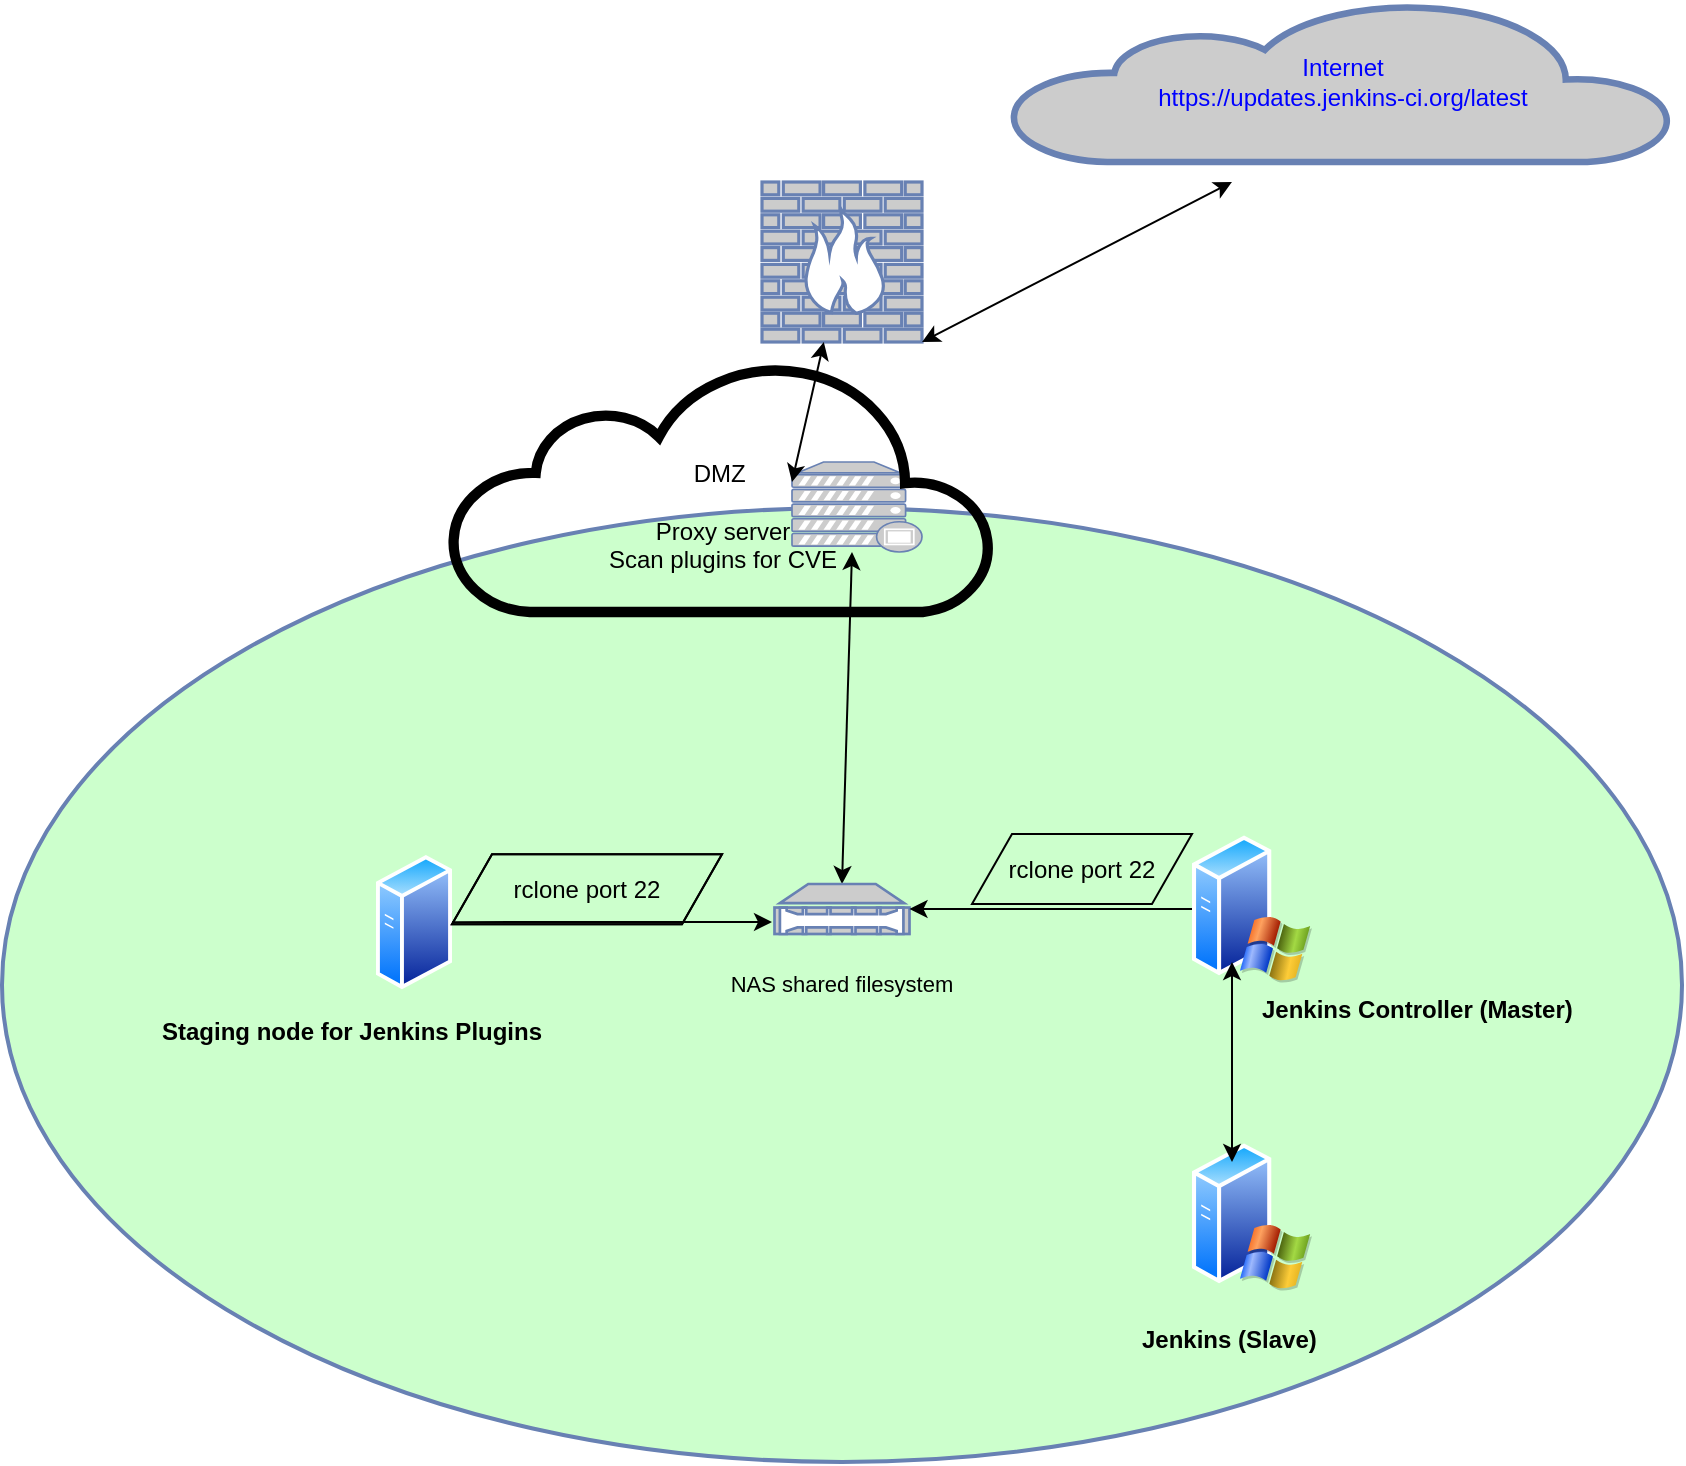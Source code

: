 <mxfile version="14.8.2" type="github">
  <diagram name="Page-1" id="80d4a630-b321-0f5e-ff81-c5a36ef4752d">
    <mxGraphModel dx="2515" dy="696" grid="1" gridSize="10" guides="1" tooltips="1" connect="1" arrows="1" fold="1" page="1" pageScale="1" pageWidth="1100" pageHeight="850" background="none" math="0" shadow="0">
      <root>
        <mxCell id="0" />
        <mxCell id="1" parent="0" />
        <mxCell id="5c82df7aa0dc6260-15" value="&lt;font style=&quot;font-size: 11px&quot;&gt;&lt;br&gt;NAS shared filesystem&lt;br&gt;&lt;/font&gt;" style="ellipse;whiteSpace=wrap;html=1;rounded=1;shadow=0;comic=0;labelBackgroundColor=none;strokeColor=#6881B3;strokeWidth=2;fillColor=#CCFFCC;fontFamily=Helvetica;fontSize=22;fontColor=#000000;verticalAlign=middle;gradientColor=none;gradientDirection=north;spacingBottom=36;" parent="1" vertex="1">
          <mxGeometry x="-355" y="313" width="840" height="477" as="geometry" />
        </mxCell>
        <mxCell id="n6AHcon2Cn4pnh10fK8--1" value="" style="fontColor=#0066CC;verticalAlign=top;verticalLabelPosition=bottom;labelPosition=center;align=center;html=1;outlineConnect=0;fillColor=#CCCCCC;strokeColor=#6881B3;gradientColor=none;gradientDirection=north;strokeWidth=2;shape=mxgraph.networks.firewall;" vertex="1" parent="1">
          <mxGeometry x="25" y="150" width="80" height="80" as="geometry" />
        </mxCell>
        <mxCell id="n6AHcon2Cn4pnh10fK8--6" value="" style="fontColor=#0066CC;verticalAlign=top;verticalLabelPosition=bottom;labelPosition=center;align=center;html=1;outlineConnect=0;fillColor=#CCCCCC;strokeColor=#6881B3;gradientColor=none;gradientDirection=north;strokeWidth=2;shape=mxgraph.networks.proxy_server;" vertex="1" parent="1">
          <mxGeometry x="40" y="290" width="65" height="45" as="geometry" />
        </mxCell>
        <mxCell id="n6AHcon2Cn4pnh10fK8--7" value="&lt;br&gt;&lt;br&gt;DMZ&amp;nbsp;&lt;br&gt;&lt;br&gt;Proxy server&lt;br&gt;Scan plugins for CVE" style="html=1;outlineConnect=0;gradientDirection=north;strokeWidth=2;shape=mxgraph.networks.cloud;fillColor=none;" vertex="1" parent="1">
          <mxGeometry x="-130" y="240" width="270" height="125" as="geometry" />
        </mxCell>
        <mxCell id="n6AHcon2Cn4pnh10fK8--8" value="&lt;font color=&quot;#0000ff&quot;&gt;Internet&lt;br&gt;https://updates.jenkins-ci.org/latest&lt;/font&gt;" style="html=1;outlineConnect=0;fillColor=#CCCCCC;strokeColor=#6881B3;gradientColor=none;gradientDirection=north;strokeWidth=2;shape=mxgraph.networks.cloud;fontColor=#ffffff;" vertex="1" parent="1">
          <mxGeometry x="150" y="60" width="330" height="80" as="geometry" />
        </mxCell>
        <mxCell id="n6AHcon2Cn4pnh10fK8--9" value="" style="endArrow=classic;startArrow=classic;html=1;exitX=1;exitY=1;exitDx=0;exitDy=0;exitPerimeter=0;" edge="1" parent="1" source="n6AHcon2Cn4pnh10fK8--1">
          <mxGeometry width="50" height="50" relative="1" as="geometry">
            <mxPoint x="210" y="200" as="sourcePoint" />
            <mxPoint x="260" y="150" as="targetPoint" />
          </mxGeometry>
        </mxCell>
        <mxCell id="n6AHcon2Cn4pnh10fK8--10" value="" style="endArrow=classic;startArrow=classic;html=1;exitX=0.5;exitY=0;exitDx=0;exitDy=0;exitPerimeter=0;" edge="1" parent="1" source="n6AHcon2Cn4pnh10fK8--12">
          <mxGeometry width="50" height="50" relative="1" as="geometry">
            <mxPoint x="50" y="380" as="sourcePoint" />
            <mxPoint x="70" y="335" as="targetPoint" />
          </mxGeometry>
        </mxCell>
        <mxCell id="n6AHcon2Cn4pnh10fK8--12" value="" style="fontColor=#0066CC;verticalAlign=top;verticalLabelPosition=bottom;labelPosition=center;align=center;html=1;outlineConnect=0;fillColor=#CCCCCC;strokeColor=#6881B3;gradientColor=none;gradientDirection=north;strokeWidth=2;shape=mxgraph.networks.nas_filer;" vertex="1" parent="1">
          <mxGeometry x="31.25" y="501" width="67.5" height="25" as="geometry" />
        </mxCell>
        <mxCell id="n6AHcon2Cn4pnh10fK8--13" value="" style="endArrow=classic;startArrow=classic;html=1;" edge="1" parent="1" target="n6AHcon2Cn4pnh10fK8--1">
          <mxGeometry width="50" height="50" relative="1" as="geometry">
            <mxPoint x="40" y="300" as="sourcePoint" />
            <mxPoint x="90" y="250" as="targetPoint" />
          </mxGeometry>
        </mxCell>
        <mxCell id="n6AHcon2Cn4pnh10fK8--14" value="" style="aspect=fixed;perimeter=ellipsePerimeter;html=1;align=center;shadow=0;dashed=0;spacingTop=3;image;image=img/lib/active_directory/windows_server_2.svg;fillColor=none;" vertex="1" parent="1">
          <mxGeometry x="240" y="476" width="60" height="75" as="geometry" />
        </mxCell>
        <mxCell id="n6AHcon2Cn4pnh10fK8--15" value="" style="shape=image;html=1;verticalAlign=top;verticalLabelPosition=bottom;labelBackgroundColor=#ffffff;imageAspect=0;aspect=fixed;image=https://cdn1.iconfinder.com/data/icons/Futurosoft%20Icons%200.5.2/128x128/apps/redhat.png;fillColor=none;" vertex="1" parent="1">
          <mxGeometry x="-130" y="526" width="28" height="28" as="geometry" />
        </mxCell>
        <mxCell id="n6AHcon2Cn4pnh10fK8--16" value="" style="aspect=fixed;perimeter=ellipsePerimeter;html=1;align=center;shadow=0;dashed=0;spacingTop=3;image;image=img/lib/active_directory/generic_server.svg;fillColor=none;" vertex="1" parent="1">
          <mxGeometry x="-168" y="486.14" width="38" height="67.86" as="geometry" />
        </mxCell>
        <mxCell id="n6AHcon2Cn4pnh10fK8--23" value="" style="endArrow=classic;html=1;exitX=1;exitY=0.5;exitDx=0;exitDy=0;" edge="1" parent="1" source="n6AHcon2Cn4pnh10fK8--16">
          <mxGeometry width="50" height="50" relative="1" as="geometry">
            <mxPoint x="10" y="570" as="sourcePoint" />
            <mxPoint x="30" y="520" as="targetPoint" />
          </mxGeometry>
        </mxCell>
        <mxCell id="n6AHcon2Cn4pnh10fK8--26" value="" style="endArrow=classic;html=1;exitX=0;exitY=0.5;exitDx=0;exitDy=0;entryX=1;entryY=0.5;entryDx=0;entryDy=0;entryPerimeter=0;" edge="1" parent="1" source="n6AHcon2Cn4pnh10fK8--14" target="n6AHcon2Cn4pnh10fK8--12">
          <mxGeometry width="50" height="50" relative="1" as="geometry">
            <mxPoint x="10" y="560" as="sourcePoint" />
            <mxPoint x="60" y="510" as="targetPoint" />
          </mxGeometry>
        </mxCell>
        <mxCell id="n6AHcon2Cn4pnh10fK8--29" value="rclone port 22" style="shape=parallelogram;perimeter=parallelogramPerimeter;whiteSpace=wrap;html=1;fixedSize=1;fillColor=none;" vertex="1" parent="1">
          <mxGeometry x="-130" y="486.14" width="135" height="35" as="geometry" />
        </mxCell>
        <mxCell id="n6AHcon2Cn4pnh10fK8--30" value="&lt;br&gt;" style="shape=parallelogram;perimeter=parallelogramPerimeter;whiteSpace=wrap;html=1;fixedSize=1;fillColor=none;" vertex="1" parent="1">
          <mxGeometry x="-130" y="486.14" width="135" height="35" as="geometry" />
        </mxCell>
        <mxCell id="n6AHcon2Cn4pnh10fK8--31" value="rclone port 22" style="shape=parallelogram;perimeter=parallelogramPerimeter;whiteSpace=wrap;html=1;fixedSize=1;fillColor=none;" vertex="1" parent="1">
          <mxGeometry x="130" y="476" width="110" height="35" as="geometry" />
        </mxCell>
        <mxCell id="n6AHcon2Cn4pnh10fK8--32" value="&lt;h1&gt;&lt;font style=&quot;font-size: 12px&quot;&gt;Staging node for Jenkins Plugins&lt;/font&gt;&lt;/h1&gt;" style="text;html=1;strokeColor=none;fillColor=none;spacing=5;spacingTop=-20;whiteSpace=wrap;overflow=hidden;rounded=0;" vertex="1" parent="1">
          <mxGeometry x="-280" y="551" width="200" height="49" as="geometry" />
        </mxCell>
        <mxCell id="n6AHcon2Cn4pnh10fK8--34" value="&lt;h1&gt;&lt;font style=&quot;font-size: 12px&quot;&gt;Jenkins Controller (Master)&lt;/font&gt;&lt;/h1&gt;" style="text;html=1;strokeColor=none;fillColor=none;spacing=5;spacingTop=-20;whiteSpace=wrap;overflow=hidden;rounded=0;" vertex="1" parent="1">
          <mxGeometry x="270" y="540" width="165" height="40" as="geometry" />
        </mxCell>
        <mxCell id="n6AHcon2Cn4pnh10fK8--36" value="" style="aspect=fixed;perimeter=ellipsePerimeter;html=1;align=center;shadow=0;dashed=0;spacingTop=3;image;image=img/lib/active_directory/windows_server_2.svg;fillColor=none;" vertex="1" parent="1">
          <mxGeometry x="240" y="630" width="60" height="75" as="geometry" />
        </mxCell>
        <mxCell id="n6AHcon2Cn4pnh10fK8--37" value="&lt;h1&gt;&lt;font style=&quot;font-size: 12px&quot;&gt;Jenkins (Slave)&lt;/font&gt;&lt;/h1&gt;" style="text;html=1;strokeColor=none;fillColor=none;spacing=5;spacingTop=-20;whiteSpace=wrap;overflow=hidden;rounded=0;" vertex="1" parent="1">
          <mxGeometry x="210" y="705" width="105" height="39" as="geometry" />
        </mxCell>
        <mxCell id="n6AHcon2Cn4pnh10fK8--38" value="" style="endArrow=classic;startArrow=classic;html=1;" edge="1" parent="1">
          <mxGeometry width="50" height="50" relative="1" as="geometry">
            <mxPoint x="260" y="640" as="sourcePoint" />
            <mxPoint x="260" y="540" as="targetPoint" />
          </mxGeometry>
        </mxCell>
        <mxCell id="n6AHcon2Cn4pnh10fK8--39" value="" style="shape=image;html=1;verticalAlign=top;verticalLabelPosition=bottom;labelBackgroundColor=#ffffff;imageAspect=0;aspect=fixed;image=https://cdn4.iconfinder.com/data/icons/logos-brands-5/24/jenkins-128.png;fillColor=none;" vertex="1" parent="1">
          <mxGeometry x="310" y="521" width="28" height="28" as="geometry" />
        </mxCell>
        <mxCell id="n6AHcon2Cn4pnh10fK8--40" value="" style="shape=image;html=1;verticalAlign=top;verticalLabelPosition=bottom;labelBackgroundColor=#ffffff;imageAspect=0;aspect=fixed;image=https://cdn4.iconfinder.com/data/icons/logos-brands-5/24/jenkins-128.png;fillColor=none;" vertex="1" parent="1">
          <mxGeometry x="301" y="677" width="28" height="28" as="geometry" />
        </mxCell>
      </root>
    </mxGraphModel>
  </diagram>
</mxfile>
